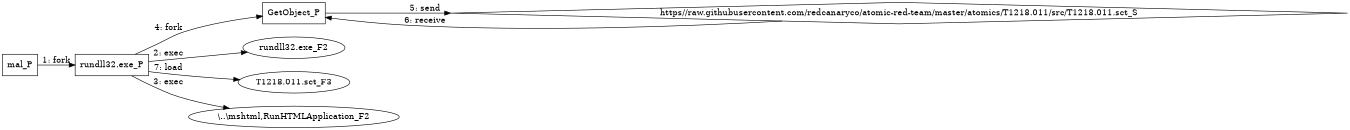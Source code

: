 digraph "T1218.011" {
rankdir="LR"
size="9"
fixedsize="false"
splines="true"
nodesep=0.3
ranksep=0
fontsize=10
overlap="scalexy"
engine= "neato"
	"mal_P" [node_type=Process shape=box]
	"rundll32.exe_P" [node_type=Process shape=box]
	"GetObject_P" [node_type=Process shape=box]
	"https//raw.githubusercontent.com/redcanaryco/atomic-red-team/master/atomics/T1218.011/src/T1218.011.sct_S" [node_type=Socket shape=diamond]
	"rundll32.exe_F2" [node_type=File shape=ellipse]
	"T1218.011.sct_F3" [node_type=File shape=ellipse]
	"\\..\\mshtml,RunHTMLApplication_F2" [node_type=File shape=ellipse]
	"mal_P" -> "rundll32.exe_P" [label="1: fork"]
	"rundll32.exe_P" -> "rundll32.exe_F2" [label="2: exec"]
	"rundll32.exe_P" -> "\\..\\mshtml,RunHTMLApplication_F2" [label="3: exec"]
	"rundll32.exe_P" -> "GetObject_P" [label="4: fork"]
	"GetObject_P" -> "https//raw.githubusercontent.com/redcanaryco/atomic-red-team/master/atomics/T1218.011/src/T1218.011.sct_S" [label="5: send"]
	"https//raw.githubusercontent.com/redcanaryco/atomic-red-team/master/atomics/T1218.011/src/T1218.011.sct_S" -> "GetObject_P" [label="6: receive"]
	"rundll32.exe_P" -> "T1218.011.sct_F3" [label="7: load"]
}

